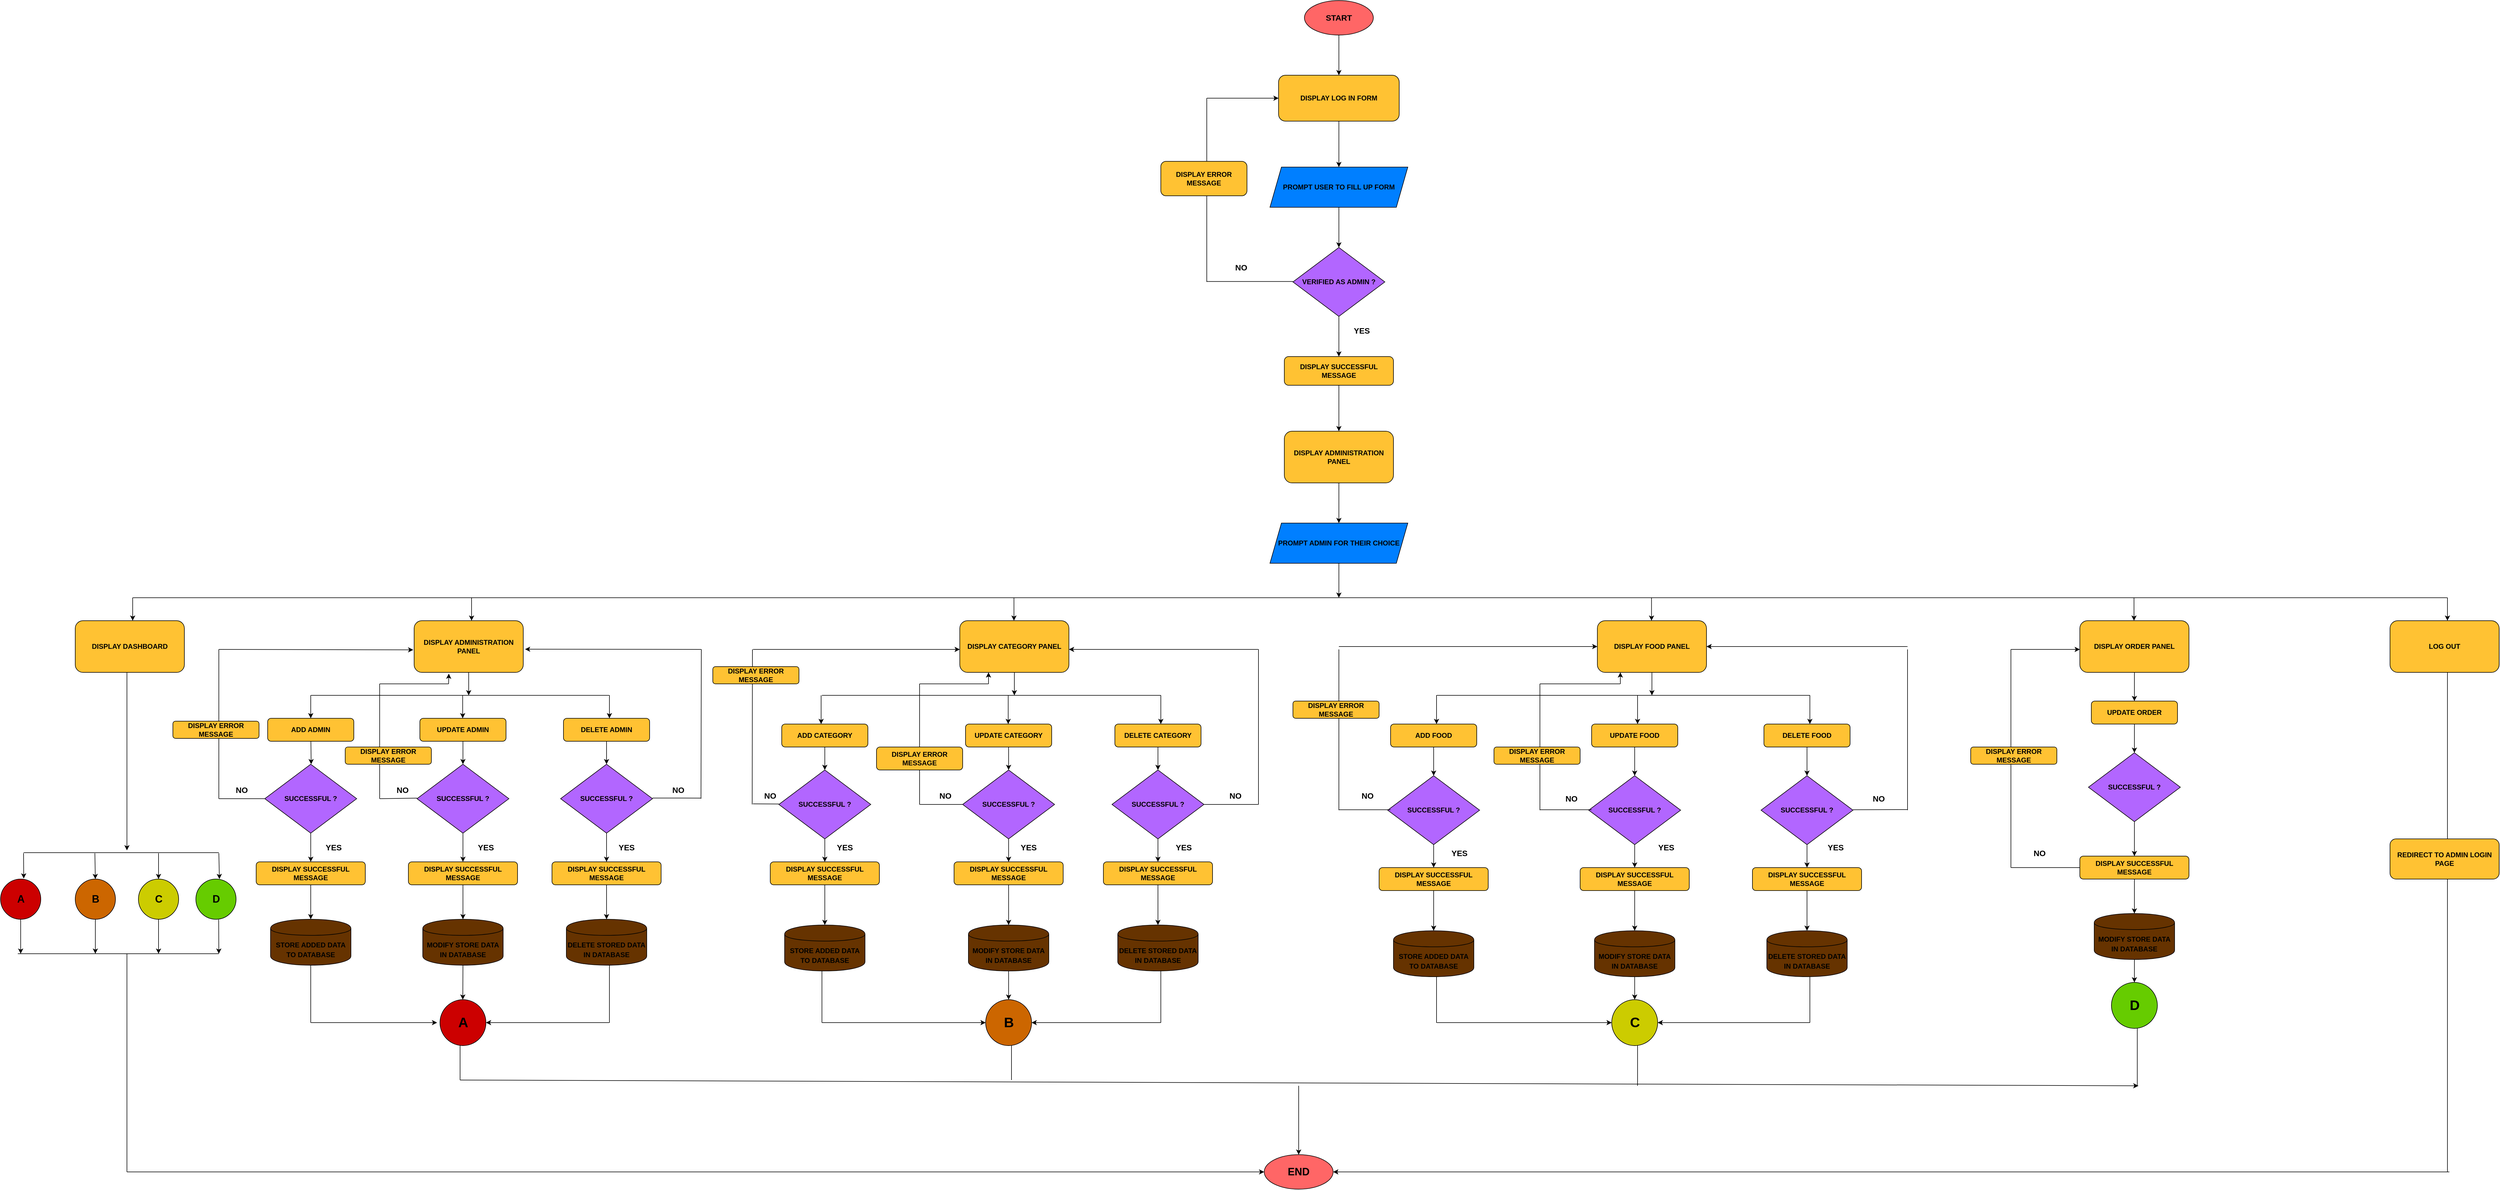 <mxfile>
    <diagram id="8y6lhMrClpbt4YpOG62P" name="Page-1">
        <mxGraphModel dx="2961" dy="549" grid="1" gridSize="10" guides="1" tooltips="1" connect="1" arrows="1" fold="1" page="1" pageScale="1" pageWidth="850" pageHeight="1100" math="0" shadow="0">
            <root>
                <mxCell id="0"/>
                <mxCell id="1" parent="0"/>
                <mxCell id="3" style="edgeStyle=none;html=1;entryX=0.5;entryY=0;entryDx=0;entryDy=0;" edge="1" parent="1" source="2" target="4">
                    <mxGeometry relative="1" as="geometry">
                        <mxPoint x="470" y="160" as="targetPoint"/>
                    </mxGeometry>
                </mxCell>
                <mxCell id="2" value="&lt;b&gt;&lt;font style=&quot;font-size: 14px;&quot;&gt;START&lt;/font&gt;&lt;/b&gt;" style="ellipse;whiteSpace=wrap;html=1;fillColor=#FF6666;" vertex="1" parent="1">
                    <mxGeometry x="1370" y="20" width="120" height="60" as="geometry"/>
                </mxCell>
                <mxCell id="5" style="edgeStyle=none;html=1;entryX=0.5;entryY=0;entryDx=0;entryDy=0;entryPerimeter=0;" edge="1" parent="1" source="4" target="6">
                    <mxGeometry relative="1" as="geometry">
                        <mxPoint x="470" y="280" as="targetPoint"/>
                    </mxGeometry>
                </mxCell>
                <mxCell id="4" value="&lt;b&gt;DISPLAY LOG IN FORM&lt;/b&gt;" style="rounded=1;whiteSpace=wrap;html=1;fillColor=#FFC233;" vertex="1" parent="1">
                    <mxGeometry x="1325" y="150" width="210" height="80" as="geometry"/>
                </mxCell>
                <mxCell id="7" style="edgeStyle=none;html=1;" edge="1" parent="1" source="6" target="8">
                    <mxGeometry relative="1" as="geometry">
                        <mxPoint x="470" y="430" as="targetPoint"/>
                    </mxGeometry>
                </mxCell>
                <mxCell id="6" value="&lt;b&gt;PROMPT USER TO FILL UP FORM&lt;/b&gt;" style="shape=parallelogram;perimeter=parallelogramPerimeter;whiteSpace=wrap;html=1;fixedSize=1;fillColor=#007FFF;" vertex="1" parent="1">
                    <mxGeometry x="1310" y="310" width="240" height="70" as="geometry"/>
                </mxCell>
                <mxCell id="20" style="edgeStyle=none;html=1;fontSize=14;entryX=0.5;entryY=0;entryDx=0;entryDy=0;" edge="1" parent="1" source="8" target="21">
                    <mxGeometry relative="1" as="geometry">
                        <mxPoint x="470" y="620" as="targetPoint"/>
                    </mxGeometry>
                </mxCell>
                <mxCell id="8" value="&lt;b&gt;VERIFIED AS ADMIN ?&lt;/b&gt;" style="rhombus;whiteSpace=wrap;html=1;fillColor=#B266FF;" vertex="1" parent="1">
                    <mxGeometry x="1350" y="450" width="160" height="120" as="geometry"/>
                </mxCell>
                <mxCell id="10" value="" style="endArrow=none;html=1;" edge="1" parent="1">
                    <mxGeometry width="50" height="50" relative="1" as="geometry">
                        <mxPoint x="1200" y="509.29" as="sourcePoint"/>
                        <mxPoint x="1350" y="509.29" as="targetPoint"/>
                    </mxGeometry>
                </mxCell>
                <mxCell id="11" value="" style="endArrow=none;html=1;" edge="1" parent="1">
                    <mxGeometry width="50" height="50" relative="1" as="geometry">
                        <mxPoint x="1200" y="510" as="sourcePoint"/>
                        <mxPoint x="1200" y="190" as="targetPoint"/>
                    </mxGeometry>
                </mxCell>
                <mxCell id="14" value="&lt;b&gt;DISPLAY ERROR MESSAGE&lt;/b&gt;" style="rounded=1;whiteSpace=wrap;html=1;fillColor=#FFC233;" vertex="1" parent="1">
                    <mxGeometry x="1120" y="300" width="150" height="60" as="geometry"/>
                </mxCell>
                <mxCell id="16" value="&lt;font style=&quot;font-size: 14px;&quot;&gt;&lt;b&gt;NO&lt;/b&gt;&lt;/font&gt;" style="text;strokeColor=none;align=center;fillColor=none;html=1;verticalAlign=middle;whiteSpace=wrap;rounded=0;" vertex="1" parent="1">
                    <mxGeometry x="1230" y="470" width="60" height="30" as="geometry"/>
                </mxCell>
                <mxCell id="23" style="edgeStyle=none;html=1;fontSize=14;entryX=0.5;entryY=0;entryDx=0;entryDy=0;" edge="1" parent="1" source="21" target="28">
                    <mxGeometry relative="1" as="geometry">
                        <mxPoint x="470" y="780" as="targetPoint"/>
                    </mxGeometry>
                </mxCell>
                <mxCell id="21" value="&lt;b&gt;DISPLAY SUCCESSFUL MESSAGE&lt;/b&gt;" style="rounded=1;whiteSpace=wrap;html=1;fillColor=#FFC233;" vertex="1" parent="1">
                    <mxGeometry x="1335" y="640" width="190" height="50" as="geometry"/>
                </mxCell>
                <mxCell id="22" value="&lt;span style=&quot;font-size: 14px;&quot;&gt;&lt;b&gt;YES&lt;/b&gt;&lt;/span&gt;" style="text;strokeColor=none;align=center;fillColor=none;html=1;verticalAlign=middle;whiteSpace=wrap;rounded=0;" vertex="1" parent="1">
                    <mxGeometry x="1440" y="580" width="60" height="30" as="geometry"/>
                </mxCell>
                <mxCell id="231" style="edgeStyle=none;html=1;fontSize=14;elbow=vertical;" edge="1" parent="1" source="26">
                    <mxGeometry relative="1" as="geometry">
                        <mxPoint x="1430" y="1060" as="targetPoint"/>
                    </mxGeometry>
                </mxCell>
                <mxCell id="26" value="&lt;b&gt;PROMPT ADMIN FOR THEIR CHOICE&lt;/b&gt;" style="shape=parallelogram;perimeter=parallelogramPerimeter;whiteSpace=wrap;html=1;fixedSize=1;fillColor=#007FFF;" vertex="1" parent="1">
                    <mxGeometry x="1310" y="930" width="240" height="70" as="geometry"/>
                </mxCell>
                <mxCell id="230" style="edgeStyle=none;html=1;fontSize=14;elbow=vertical;" edge="1" parent="1" source="28" target="26">
                    <mxGeometry relative="1" as="geometry"/>
                </mxCell>
                <mxCell id="28" value="&lt;b&gt;DISPLAY ADMINISTRATION PANEL&lt;/b&gt;" style="rounded=1;whiteSpace=wrap;html=1;fillColor=#FFC233;" vertex="1" parent="1">
                    <mxGeometry x="1335" y="770" width="190" height="90" as="geometry"/>
                </mxCell>
                <mxCell id="32" value="" style="endArrow=none;html=1;fontSize=14;" edge="1" parent="1">
                    <mxGeometry width="50" height="50" relative="1" as="geometry">
                        <mxPoint x="-670" y="1060" as="sourcePoint"/>
                        <mxPoint x="3360" y="1060" as="targetPoint"/>
                    </mxGeometry>
                </mxCell>
                <mxCell id="33" value="" style="endArrow=classic;html=1;fontSize=14;" edge="1" parent="1">
                    <mxGeometry width="50" height="50" relative="1" as="geometry">
                        <mxPoint x="-670" y="1060" as="sourcePoint"/>
                        <mxPoint x="-670" y="1100" as="targetPoint"/>
                    </mxGeometry>
                </mxCell>
                <mxCell id="273" style="edgeStyle=none;html=1;fontSize=18;elbow=vertical;" edge="1" parent="1">
                    <mxGeometry relative="1" as="geometry">
                        <mxPoint x="-680.0" y="1500" as="targetPoint"/>
                        <mxPoint x="-680" y="1180" as="sourcePoint"/>
                    </mxGeometry>
                </mxCell>
                <mxCell id="34" value="&lt;b&gt;DISPLAY DASHBOARD&lt;/b&gt;" style="rounded=1;whiteSpace=wrap;html=1;fillColor=#FFC233;" vertex="1" parent="1">
                    <mxGeometry x="-770" y="1100" width="190" height="90" as="geometry"/>
                </mxCell>
                <mxCell id="35" value="" style="endArrow=classic;html=1;fontSize=14;" edge="1" parent="1">
                    <mxGeometry width="50" height="50" relative="1" as="geometry">
                        <mxPoint x="-80" y="1060" as="sourcePoint"/>
                        <mxPoint x="-80" y="1100" as="targetPoint"/>
                    </mxGeometry>
                </mxCell>
                <mxCell id="37" style="edgeStyle=none;html=1;fontSize=14;" edge="1" parent="1" source="36">
                    <mxGeometry relative="1" as="geometry">
                        <mxPoint x="-85" y="1230" as="targetPoint"/>
                    </mxGeometry>
                </mxCell>
                <mxCell id="36" value="&lt;b&gt;DISPLAY ADMINISTRATION PANEL&lt;/b&gt;" style="rounded=1;whiteSpace=wrap;html=1;fillColor=#FFC233;" vertex="1" parent="1">
                    <mxGeometry x="-180" y="1100" width="190" height="90" as="geometry"/>
                </mxCell>
                <mxCell id="38" value="" style="endArrow=none;html=1;fontSize=14;" edge="1" parent="1">
                    <mxGeometry width="50" height="50" relative="1" as="geometry">
                        <mxPoint x="-360" y="1230" as="sourcePoint"/>
                        <mxPoint x="160" y="1230" as="targetPoint"/>
                    </mxGeometry>
                </mxCell>
                <mxCell id="39" value="" style="endArrow=classic;html=1;fontSize=14;" edge="1" parent="1">
                    <mxGeometry width="50" height="50" relative="1" as="geometry">
                        <mxPoint x="-360" y="1230" as="sourcePoint"/>
                        <mxPoint x="-360" y="1270" as="targetPoint"/>
                    </mxGeometry>
                </mxCell>
                <mxCell id="44" style="edgeStyle=none;html=1;fontSize=14;elbow=vertical;entryX=0.536;entryY=0;entryDx=0;entryDy=0;entryPerimeter=0;" edge="1" parent="1" source="40">
                    <mxGeometry relative="1" as="geometry">
                        <mxPoint x="-359.24" y="1350" as="targetPoint"/>
                    </mxGeometry>
                </mxCell>
                <mxCell id="40" value="&lt;b&gt;ADD ADMIN&lt;/b&gt;" style="rounded=1;whiteSpace=wrap;html=1;fillColor=#FFC233;" vertex="1" parent="1">
                    <mxGeometry x="-435" y="1270" width="150" height="40" as="geometry"/>
                </mxCell>
                <mxCell id="54" style="edgeStyle=none;html=1;fontSize=14;elbow=vertical;" edge="1" parent="1" source="46">
                    <mxGeometry relative="1" as="geometry">
                        <mxPoint x="-360" y="1520" as="targetPoint"/>
                    </mxGeometry>
                </mxCell>
                <mxCell id="46" value="&lt;b&gt;SUCCESSFUL ?&lt;/b&gt;" style="rhombus;whiteSpace=wrap;html=1;fillColor=#B266FF;" vertex="1" parent="1">
                    <mxGeometry x="-440" y="1350" width="160" height="120" as="geometry"/>
                </mxCell>
                <mxCell id="47" value="" style="endArrow=none;html=1;fontSize=14;elbow=vertical;" edge="1" parent="1">
                    <mxGeometry width="50" height="50" relative="1" as="geometry">
                        <mxPoint x="-520" y="1410" as="sourcePoint"/>
                        <mxPoint x="-440" y="1410" as="targetPoint"/>
                    </mxGeometry>
                </mxCell>
                <mxCell id="48" value="" style="endArrow=none;html=1;fontSize=14;elbow=vertical;" edge="1" parent="1">
                    <mxGeometry width="50" height="50" relative="1" as="geometry">
                        <mxPoint x="-520" y="1410" as="sourcePoint"/>
                        <mxPoint x="-520" y="1150" as="targetPoint"/>
                    </mxGeometry>
                </mxCell>
                <mxCell id="50" value="" style="endArrow=classic;html=1;fontSize=14;elbow=vertical;entryX=-0.008;entryY=0.564;entryDx=0;entryDy=0;entryPerimeter=0;" edge="1" parent="1" target="36">
                    <mxGeometry width="50" height="50" relative="1" as="geometry">
                        <mxPoint x="-520" y="1150" as="sourcePoint"/>
                        <mxPoint x="-470" y="1100" as="targetPoint"/>
                    </mxGeometry>
                </mxCell>
                <mxCell id="51" value="&lt;b&gt;NO&lt;/b&gt;" style="text;strokeColor=none;align=center;fillColor=none;html=1;verticalAlign=middle;whiteSpace=wrap;rounded=0;fontSize=14;" vertex="1" parent="1">
                    <mxGeometry x="-510" y="1380" width="60" height="30" as="geometry"/>
                </mxCell>
                <mxCell id="53" value="&lt;b&gt;DISPLAY ERROR MESSAGE&lt;/b&gt;" style="rounded=1;whiteSpace=wrap;html=1;fillColor=#FFC233;" vertex="1" parent="1">
                    <mxGeometry x="-600" y="1275" width="150" height="30" as="geometry"/>
                </mxCell>
                <mxCell id="57" style="edgeStyle=none;html=1;fontSize=14;elbow=vertical;" edge="1" parent="1" source="55">
                    <mxGeometry relative="1" as="geometry">
                        <mxPoint x="-360" y="1620" as="targetPoint"/>
                    </mxGeometry>
                </mxCell>
                <mxCell id="55" value="&lt;b&gt;DISPLAY SUCCESSFUL MESSAGE&lt;/b&gt;" style="rounded=1;whiteSpace=wrap;html=1;fillColor=#FFC233;" vertex="1" parent="1">
                    <mxGeometry x="-455" y="1520" width="190" height="40" as="geometry"/>
                </mxCell>
                <mxCell id="56" value="&lt;b&gt;YES&lt;/b&gt;" style="text;strokeColor=none;align=center;fillColor=none;html=1;verticalAlign=middle;whiteSpace=wrap;rounded=0;fontSize=14;" vertex="1" parent="1">
                    <mxGeometry x="-350" y="1480" width="60" height="30" as="geometry"/>
                </mxCell>
                <mxCell id="58" value="&lt;b style=&quot;font-size: 12px;&quot;&gt;STORE ADDED DATA TO DATABASE&lt;/b&gt;" style="shape=cylinder;whiteSpace=wrap;html=1;boundedLbl=1;backgroundOutline=1;fontSize=14;fillColor=#663300;" vertex="1" parent="1">
                    <mxGeometry x="-430" y="1620" width="140" height="80" as="geometry"/>
                </mxCell>
                <mxCell id="60" value="" style="endArrow=classic;html=1;fontSize=14;elbow=vertical;" edge="1" parent="1">
                    <mxGeometry width="50" height="50" relative="1" as="geometry">
                        <mxPoint x="-95.48" y="1230" as="sourcePoint"/>
                        <mxPoint x="-95.48" y="1270" as="targetPoint"/>
                    </mxGeometry>
                </mxCell>
                <mxCell id="62" style="edgeStyle=none;html=1;fontSize=14;elbow=vertical;" edge="1" parent="1" source="61">
                    <mxGeometry relative="1" as="geometry">
                        <mxPoint x="-95" y="1350" as="targetPoint"/>
                    </mxGeometry>
                </mxCell>
                <mxCell id="61" value="&lt;b&gt;UPDATE ADMIN&lt;/b&gt;" style="rounded=1;whiteSpace=wrap;html=1;fillColor=#FFC233;" vertex="1" parent="1">
                    <mxGeometry x="-170" y="1270" width="150" height="40" as="geometry"/>
                </mxCell>
                <mxCell id="71" style="edgeStyle=none;html=1;fontSize=14;elbow=vertical;" edge="1" parent="1" source="63">
                    <mxGeometry relative="1" as="geometry">
                        <mxPoint x="-95" y="1520" as="targetPoint"/>
                    </mxGeometry>
                </mxCell>
                <mxCell id="63" value="&lt;b&gt;SUCCESSFUL ?&lt;/b&gt;" style="rhombus;whiteSpace=wrap;html=1;fillColor=#B266FF;" vertex="1" parent="1">
                    <mxGeometry x="-175" y="1350" width="160" height="120" as="geometry"/>
                </mxCell>
                <mxCell id="64" value="" style="endArrow=none;html=1;fontSize=14;elbow=vertical;" edge="1" parent="1">
                    <mxGeometry width="50" height="50" relative="1" as="geometry">
                        <mxPoint x="-240" y="1410" as="sourcePoint"/>
                        <mxPoint x="-175" y="1409.05" as="targetPoint"/>
                    </mxGeometry>
                </mxCell>
                <mxCell id="65" value="" style="endArrow=none;html=1;fontSize=14;elbow=vertical;" edge="1" parent="1">
                    <mxGeometry width="50" height="50" relative="1" as="geometry">
                        <mxPoint x="-240" y="1410" as="sourcePoint"/>
                        <mxPoint x="-240" y="1210" as="targetPoint"/>
                    </mxGeometry>
                </mxCell>
                <mxCell id="67" value="" style="endArrow=none;html=1;fontSize=14;elbow=vertical;" edge="1" parent="1">
                    <mxGeometry width="50" height="50" relative="1" as="geometry">
                        <mxPoint x="-240" y="1210" as="sourcePoint"/>
                        <mxPoint x="-120" y="1210" as="targetPoint"/>
                    </mxGeometry>
                </mxCell>
                <mxCell id="68" value="" style="endArrow=classic;html=1;fontSize=14;elbow=vertical;entryX=0.318;entryY=1.024;entryDx=0;entryDy=0;entryPerimeter=0;" edge="1" parent="1" target="36">
                    <mxGeometry width="50" height="50" relative="1" as="geometry">
                        <mxPoint x="-120" y="1210" as="sourcePoint"/>
                        <mxPoint x="-70" y="1160" as="targetPoint"/>
                    </mxGeometry>
                </mxCell>
                <mxCell id="69" value="&lt;b&gt;DISPLAY ERROR MESSAGE&lt;/b&gt;" style="rounded=1;whiteSpace=wrap;html=1;fillColor=#FFC233;" vertex="1" parent="1">
                    <mxGeometry x="-300" y="1320" width="150" height="30" as="geometry"/>
                </mxCell>
                <mxCell id="70" value="&lt;b&gt;NO&lt;/b&gt;" style="text;strokeColor=none;align=center;fillColor=none;html=1;verticalAlign=middle;whiteSpace=wrap;rounded=0;fontSize=14;" vertex="1" parent="1">
                    <mxGeometry x="-230" y="1380" width="60" height="30" as="geometry"/>
                </mxCell>
                <mxCell id="73" style="edgeStyle=none;html=1;fontSize=14;elbow=vertical;" edge="1" parent="1" source="72">
                    <mxGeometry relative="1" as="geometry">
                        <mxPoint x="-95" y="1620" as="targetPoint"/>
                    </mxGeometry>
                </mxCell>
                <mxCell id="72" value="&lt;b&gt;DISPLAY SUCCESSFUL MESSAGE&lt;/b&gt;" style="rounded=1;whiteSpace=wrap;html=1;fillColor=#FFC233;" vertex="1" parent="1">
                    <mxGeometry x="-190" y="1520" width="190" height="40" as="geometry"/>
                </mxCell>
                <mxCell id="238" style="edgeStyle=none;html=1;exitX=0.5;exitY=1;exitDx=0;exitDy=0;fontSize=14;elbow=vertical;" edge="1" parent="1" source="74">
                    <mxGeometry relative="1" as="geometry">
                        <mxPoint x="-95.286" y="1760" as="targetPoint"/>
                    </mxGeometry>
                </mxCell>
                <mxCell id="74" value="&lt;b style=&quot;font-size: 12px;&quot;&gt;MODIFY STORE DATA IN DATABASE&lt;/b&gt;" style="shape=cylinder;whiteSpace=wrap;html=1;boundedLbl=1;backgroundOutline=1;fontSize=14;fillColor=#663300;" vertex="1" parent="1">
                    <mxGeometry x="-165" y="1620" width="140" height="80" as="geometry"/>
                </mxCell>
                <mxCell id="75" value="" style="endArrow=classic;html=1;fontSize=14;elbow=vertical;" edge="1" parent="1">
                    <mxGeometry width="50" height="50" relative="1" as="geometry">
                        <mxPoint x="160" y="1230" as="sourcePoint"/>
                        <mxPoint x="160" y="1270" as="targetPoint"/>
                    </mxGeometry>
                </mxCell>
                <mxCell id="77" style="edgeStyle=none;html=1;fontSize=14;elbow=vertical;" edge="1" parent="1" source="76">
                    <mxGeometry relative="1" as="geometry">
                        <mxPoint x="155" y="1350" as="targetPoint"/>
                    </mxGeometry>
                </mxCell>
                <mxCell id="76" value="&lt;b&gt;DELETE ADMIN&lt;/b&gt;" style="rounded=1;whiteSpace=wrap;html=1;fillColor=#FFC233;" vertex="1" parent="1">
                    <mxGeometry x="80" y="1270" width="150" height="40" as="geometry"/>
                </mxCell>
                <mxCell id="80" style="edgeStyle=none;html=1;fontSize=14;elbow=vertical;" edge="1" parent="1" source="78">
                    <mxGeometry relative="1" as="geometry">
                        <mxPoint x="155" y="1520" as="targetPoint"/>
                    </mxGeometry>
                </mxCell>
                <mxCell id="78" value="&lt;b&gt;SUCCESSFUL ?&lt;/b&gt;" style="rhombus;whiteSpace=wrap;html=1;fillColor=#B266FF;" vertex="1" parent="1">
                    <mxGeometry x="75" y="1350" width="160" height="120" as="geometry"/>
                </mxCell>
                <mxCell id="79" value="&lt;b&gt;YES&lt;/b&gt;" style="text;strokeColor=none;align=center;fillColor=none;html=1;verticalAlign=middle;whiteSpace=wrap;rounded=0;fontSize=14;" vertex="1" parent="1">
                    <mxGeometry x="-85" y="1480" width="60" height="30" as="geometry"/>
                </mxCell>
                <mxCell id="94" style="edgeStyle=none;html=1;fontSize=14;elbow=vertical;" edge="1" parent="1" source="81">
                    <mxGeometry relative="1" as="geometry">
                        <mxPoint x="155.0" y="1620.0" as="targetPoint"/>
                    </mxGeometry>
                </mxCell>
                <mxCell id="81" value="&lt;b&gt;DISPLAY SUCCESSFUL MESSAGE&lt;/b&gt;" style="rounded=1;whiteSpace=wrap;html=1;fillColor=#FFC233;" vertex="1" parent="1">
                    <mxGeometry x="60" y="1520" width="190" height="40" as="geometry"/>
                </mxCell>
                <mxCell id="83" value="" style="endArrow=none;html=1;fontSize=14;elbow=vertical;" edge="1" parent="1">
                    <mxGeometry width="50" height="50" relative="1" as="geometry">
                        <mxPoint x="235" y="1408.82" as="sourcePoint"/>
                        <mxPoint x="320" y="1409" as="targetPoint"/>
                        <Array as="points">
                            <mxPoint x="275" y="1408.82"/>
                        </Array>
                    </mxGeometry>
                </mxCell>
                <mxCell id="85" value="" style="endArrow=none;html=1;fontSize=14;elbow=vertical;" edge="1" parent="1">
                    <mxGeometry width="50" height="50" relative="1" as="geometry">
                        <mxPoint x="319.41" y="1410" as="sourcePoint"/>
                        <mxPoint x="320" y="1150" as="targetPoint"/>
                    </mxGeometry>
                </mxCell>
                <mxCell id="91" value="" style="endArrow=classic;html=1;fontSize=14;elbow=vertical;entryX=1.016;entryY=0.552;entryDx=0;entryDy=0;entryPerimeter=0;" edge="1" parent="1" target="36">
                    <mxGeometry width="50" height="50" relative="1" as="geometry">
                        <mxPoint x="320" y="1150" as="sourcePoint"/>
                        <mxPoint x="370" y="1100" as="targetPoint"/>
                    </mxGeometry>
                </mxCell>
                <mxCell id="92" value="&lt;b&gt;YES&lt;/b&gt;" style="text;strokeColor=none;align=center;fillColor=none;html=1;verticalAlign=middle;whiteSpace=wrap;rounded=0;fontSize=14;" vertex="1" parent="1">
                    <mxGeometry x="160" y="1480" width="60" height="30" as="geometry"/>
                </mxCell>
                <mxCell id="93" value="&lt;b&gt;NO&lt;/b&gt;" style="text;strokeColor=none;align=center;fillColor=none;html=1;verticalAlign=middle;whiteSpace=wrap;rounded=0;fontSize=14;" vertex="1" parent="1">
                    <mxGeometry x="250" y="1380" width="60" height="30" as="geometry"/>
                </mxCell>
                <mxCell id="95" value="&lt;b style=&quot;font-size: 12px;&quot;&gt;DELETE STORED DATA IN DATABASE&lt;/b&gt;" style="shape=cylinder;whiteSpace=wrap;html=1;boundedLbl=1;backgroundOutline=1;fontSize=14;fillColor=#663300;" vertex="1" parent="1">
                    <mxGeometry x="85" y="1620" width="140" height="80" as="geometry"/>
                </mxCell>
                <mxCell id="97" value="" style="endArrow=classic;html=1;fontSize=14;elbow=vertical;" edge="1" parent="1">
                    <mxGeometry width="50" height="50" relative="1" as="geometry">
                        <mxPoint x="864.29" y="1060" as="sourcePoint"/>
                        <mxPoint x="864.29" y="1100" as="targetPoint"/>
                    </mxGeometry>
                </mxCell>
                <mxCell id="100" style="edgeStyle=none;html=1;fontSize=14;elbow=vertical;" edge="1" parent="1" source="98">
                    <mxGeometry relative="1" as="geometry">
                        <mxPoint x="865" y="1230" as="targetPoint"/>
                    </mxGeometry>
                </mxCell>
                <mxCell id="98" value="&lt;b&gt;DISPLAY CATEGORY PANEL&lt;/b&gt;" style="rounded=1;whiteSpace=wrap;html=1;fillColor=#FFC233;" vertex="1" parent="1">
                    <mxGeometry x="770" y="1100" width="190" height="90" as="geometry"/>
                </mxCell>
                <mxCell id="101" value="" style="endArrow=none;html=1;fontSize=14;elbow=vertical;" edge="1" parent="1">
                    <mxGeometry width="50" height="50" relative="1" as="geometry">
                        <mxPoint x="530" y="1230" as="sourcePoint"/>
                        <mxPoint x="1120" y="1230" as="targetPoint"/>
                    </mxGeometry>
                </mxCell>
                <mxCell id="102" value="" style="endArrow=classic;html=1;fontSize=14;elbow=vertical;" edge="1" parent="1">
                    <mxGeometry width="50" height="50" relative="1" as="geometry">
                        <mxPoint x="528.57" y="1230" as="sourcePoint"/>
                        <mxPoint x="528.57" y="1280" as="targetPoint"/>
                    </mxGeometry>
                </mxCell>
                <mxCell id="104" style="edgeStyle=none;html=1;fontSize=14;elbow=vertical;" edge="1" parent="1" source="103">
                    <mxGeometry relative="1" as="geometry">
                        <mxPoint x="535" y="1360" as="targetPoint"/>
                    </mxGeometry>
                </mxCell>
                <mxCell id="103" value="&lt;b&gt;ADD CATEGORY&lt;/b&gt;" style="rounded=1;whiteSpace=wrap;html=1;fillColor=#FFC233;" vertex="1" parent="1">
                    <mxGeometry x="460" y="1280" width="150" height="40" as="geometry"/>
                </mxCell>
                <mxCell id="115" style="edgeStyle=none;html=1;fontSize=14;elbow=vertical;" edge="1" parent="1" source="105">
                    <mxGeometry relative="1" as="geometry">
                        <mxPoint x="535" y="1520" as="targetPoint"/>
                    </mxGeometry>
                </mxCell>
                <mxCell id="105" value="&lt;b&gt;SUCCESSFUL ?&lt;/b&gt;" style="rhombus;whiteSpace=wrap;html=1;fillColor=#B266FF;" vertex="1" parent="1">
                    <mxGeometry x="455" y="1360" width="160" height="120" as="geometry"/>
                </mxCell>
                <mxCell id="107" value="" style="endArrow=none;html=1;fontSize=14;elbow=vertical;" edge="1" parent="1">
                    <mxGeometry width="50" height="50" relative="1" as="geometry">
                        <mxPoint x="410" y="1419" as="sourcePoint"/>
                        <mxPoint x="455" y="1419.29" as="targetPoint"/>
                    </mxGeometry>
                </mxCell>
                <mxCell id="109" value="" style="endArrow=none;html=1;fontSize=14;elbow=vertical;" edge="1" parent="1">
                    <mxGeometry width="50" height="50" relative="1" as="geometry">
                        <mxPoint x="408.57" y="1420" as="sourcePoint"/>
                        <mxPoint x="409" y="1150" as="targetPoint"/>
                    </mxGeometry>
                </mxCell>
                <mxCell id="111" value="" style="endArrow=classic;html=1;fontSize=14;elbow=vertical;" edge="1" parent="1">
                    <mxGeometry width="50" height="50" relative="1" as="geometry">
                        <mxPoint x="410" y="1150" as="sourcePoint"/>
                        <mxPoint x="770" y="1150" as="targetPoint"/>
                    </mxGeometry>
                </mxCell>
                <mxCell id="114" value="&lt;b&gt;DISPLAY ERROR MESSAGE&lt;/b&gt;" style="rounded=1;whiteSpace=wrap;html=1;fillColor=#FFC233;" vertex="1" parent="1">
                    <mxGeometry x="340" y="1180" width="150" height="30" as="geometry"/>
                </mxCell>
                <mxCell id="120" style="edgeStyle=none;html=1;fontSize=14;elbow=vertical;" edge="1" parent="1" source="116">
                    <mxGeometry relative="1" as="geometry">
                        <mxPoint x="535" y="1630" as="targetPoint"/>
                    </mxGeometry>
                </mxCell>
                <mxCell id="116" value="&lt;b&gt;DISPLAY SUCCESSFUL MESSAGE&lt;/b&gt;" style="rounded=1;whiteSpace=wrap;html=1;fillColor=#FFC233;" vertex="1" parent="1">
                    <mxGeometry x="440" y="1520" width="190" height="40" as="geometry"/>
                </mxCell>
                <mxCell id="118" value="&lt;b&gt;NO&lt;/b&gt;" style="text;strokeColor=none;align=center;fillColor=none;html=1;verticalAlign=middle;whiteSpace=wrap;rounded=0;fontSize=14;" vertex="1" parent="1">
                    <mxGeometry x="410" y="1390" width="60" height="30" as="geometry"/>
                </mxCell>
                <mxCell id="119" value="&lt;b&gt;YES&lt;/b&gt;" style="text;strokeColor=none;align=center;fillColor=none;html=1;verticalAlign=middle;whiteSpace=wrap;rounded=0;fontSize=14;" vertex="1" parent="1">
                    <mxGeometry x="540" y="1480" width="60" height="30" as="geometry"/>
                </mxCell>
                <mxCell id="121" value="&lt;b style=&quot;font-size: 12px;&quot;&gt;STORE ADDED DATA TO DATABASE&lt;/b&gt;" style="shape=cylinder;whiteSpace=wrap;html=1;boundedLbl=1;backgroundOutline=1;fontSize=14;fillColor=#663300;" vertex="1" parent="1">
                    <mxGeometry x="465" y="1630" width="140" height="80" as="geometry"/>
                </mxCell>
                <mxCell id="124" value="" style="endArrow=classic;html=1;fontSize=14;elbow=vertical;" edge="1" parent="1">
                    <mxGeometry width="50" height="50" relative="1" as="geometry">
                        <mxPoint x="854.29" y="1230" as="sourcePoint"/>
                        <mxPoint x="854.29" y="1280" as="targetPoint"/>
                    </mxGeometry>
                </mxCell>
                <mxCell id="126" style="edgeStyle=none;html=1;fontSize=14;elbow=vertical;" edge="1" parent="1" source="125">
                    <mxGeometry relative="1" as="geometry">
                        <mxPoint x="855" y="1360" as="targetPoint"/>
                    </mxGeometry>
                </mxCell>
                <mxCell id="125" value="&lt;b&gt;UPDATE CATEGORY&lt;/b&gt;" style="rounded=1;whiteSpace=wrap;html=1;fillColor=#FFC233;" vertex="1" parent="1">
                    <mxGeometry x="780" y="1280" width="150" height="40" as="geometry"/>
                </mxCell>
                <mxCell id="136" style="edgeStyle=none;html=1;fontSize=14;elbow=vertical;" edge="1" parent="1" source="127">
                    <mxGeometry relative="1" as="geometry">
                        <mxPoint x="855" y="1520" as="targetPoint"/>
                    </mxGeometry>
                </mxCell>
                <mxCell id="127" value="&lt;b&gt;SUCCESSFUL ?&lt;/b&gt;" style="rhombus;whiteSpace=wrap;html=1;fillColor=#B266FF;" vertex="1" parent="1">
                    <mxGeometry x="775" y="1360" width="160" height="120" as="geometry"/>
                </mxCell>
                <mxCell id="131" value="" style="endArrow=none;html=1;fontSize=14;elbow=vertical;" edge="1" parent="1">
                    <mxGeometry width="50" height="50" relative="1" as="geometry">
                        <mxPoint x="700" y="1420" as="sourcePoint"/>
                        <mxPoint x="775" y="1420" as="targetPoint"/>
                    </mxGeometry>
                </mxCell>
                <mxCell id="132" value="" style="endArrow=none;html=1;fontSize=14;elbow=vertical;" edge="1" parent="1">
                    <mxGeometry width="50" height="50" relative="1" as="geometry">
                        <mxPoint x="700" y="1420" as="sourcePoint"/>
                        <mxPoint x="700" y="1210" as="targetPoint"/>
                    </mxGeometry>
                </mxCell>
                <mxCell id="133" value="" style="endArrow=none;html=1;fontSize=14;elbow=vertical;" edge="1" parent="1">
                    <mxGeometry width="50" height="50" relative="1" as="geometry">
                        <mxPoint x="700" y="1210" as="sourcePoint"/>
                        <mxPoint x="820" y="1210" as="targetPoint"/>
                    </mxGeometry>
                </mxCell>
                <mxCell id="134" value="" style="endArrow=classic;html=1;fontSize=14;elbow=vertical;" edge="1" parent="1">
                    <mxGeometry width="50" height="50" relative="1" as="geometry">
                        <mxPoint x="820" y="1210" as="sourcePoint"/>
                        <mxPoint x="820" y="1190" as="targetPoint"/>
                    </mxGeometry>
                </mxCell>
                <mxCell id="135" value="&lt;b&gt;DISPLAY ERROR MESSAGE&lt;/b&gt;" style="rounded=1;whiteSpace=wrap;html=1;fillColor=#FFC233;" vertex="1" parent="1">
                    <mxGeometry x="625" y="1320" width="150" height="40" as="geometry"/>
                </mxCell>
                <mxCell id="140" style="edgeStyle=none;html=1;fontSize=14;elbow=vertical;" edge="1" parent="1" source="137">
                    <mxGeometry relative="1" as="geometry">
                        <mxPoint x="855" y="1630" as="targetPoint"/>
                    </mxGeometry>
                </mxCell>
                <mxCell id="137" value="&lt;b&gt;DISPLAY SUCCESSFUL MESSAGE&lt;/b&gt;" style="rounded=1;whiteSpace=wrap;html=1;fillColor=#FFC233;" vertex="1" parent="1">
                    <mxGeometry x="760" y="1520" width="190" height="40" as="geometry"/>
                </mxCell>
                <mxCell id="138" value="&lt;b&gt;NO&lt;/b&gt;" style="text;strokeColor=none;align=center;fillColor=none;html=1;verticalAlign=middle;whiteSpace=wrap;rounded=0;fontSize=14;" vertex="1" parent="1">
                    <mxGeometry x="715" y="1390" width="60" height="30" as="geometry"/>
                </mxCell>
                <mxCell id="139" value="&lt;b&gt;YES&lt;/b&gt;" style="text;strokeColor=none;align=center;fillColor=none;html=1;verticalAlign=middle;whiteSpace=wrap;rounded=0;fontSize=14;" vertex="1" parent="1">
                    <mxGeometry x="860" y="1480" width="60" height="30" as="geometry"/>
                </mxCell>
                <mxCell id="246" style="edgeStyle=none;html=1;fontSize=24;elbow=vertical;" edge="1" parent="1" source="141">
                    <mxGeometry relative="1" as="geometry">
                        <mxPoint x="855" y="1760" as="targetPoint"/>
                    </mxGeometry>
                </mxCell>
                <mxCell id="141" value="&lt;b style=&quot;font-size: 12px;&quot;&gt;MODIFY STORE DATA IN DATABASE&lt;/b&gt;" style="shape=cylinder;whiteSpace=wrap;html=1;boundedLbl=1;backgroundOutline=1;fontSize=14;fillColor=#663300;" vertex="1" parent="1">
                    <mxGeometry x="785" y="1630" width="140" height="80" as="geometry"/>
                </mxCell>
                <mxCell id="142" value="" style="endArrow=classic;html=1;fontSize=14;elbow=vertical;" edge="1" parent="1">
                    <mxGeometry width="50" height="50" relative="1" as="geometry">
                        <mxPoint x="1120" y="1230" as="sourcePoint"/>
                        <mxPoint x="1120" y="1280" as="targetPoint"/>
                    </mxGeometry>
                </mxCell>
                <mxCell id="144" style="edgeStyle=none;html=1;fontSize=14;elbow=vertical;" edge="1" parent="1" source="143">
                    <mxGeometry relative="1" as="geometry">
                        <mxPoint x="1115" y="1360" as="targetPoint"/>
                    </mxGeometry>
                </mxCell>
                <mxCell id="143" value="&lt;b&gt;DELETE CATEGORY&lt;/b&gt;" style="rounded=1;whiteSpace=wrap;html=1;fillColor=#FFC233;" vertex="1" parent="1">
                    <mxGeometry x="1040" y="1280" width="150" height="40" as="geometry"/>
                </mxCell>
                <mxCell id="146" style="edgeStyle=none;html=1;fontSize=14;elbow=vertical;" edge="1" parent="1" source="145">
                    <mxGeometry relative="1" as="geometry">
                        <mxPoint x="1115" y="1520" as="targetPoint"/>
                    </mxGeometry>
                </mxCell>
                <mxCell id="145" value="&lt;b&gt;SUCCESSFUL ?&lt;/b&gt;" style="rhombus;whiteSpace=wrap;html=1;fillColor=#B266FF;" vertex="1" parent="1">
                    <mxGeometry x="1035" y="1360" width="160" height="120" as="geometry"/>
                </mxCell>
                <mxCell id="154" style="edgeStyle=none;html=1;fontSize=14;elbow=vertical;" edge="1" parent="1" source="147">
                    <mxGeometry relative="1" as="geometry">
                        <mxPoint x="1115" y="1630" as="targetPoint"/>
                    </mxGeometry>
                </mxCell>
                <mxCell id="147" value="&lt;b&gt;DISPLAY SUCCESSFUL MESSAGE&lt;/b&gt;" style="rounded=1;whiteSpace=wrap;html=1;fillColor=#FFC233;" vertex="1" parent="1">
                    <mxGeometry x="1020" y="1520" width="190" height="40" as="geometry"/>
                </mxCell>
                <mxCell id="148" value="" style="endArrow=none;html=1;fontSize=14;elbow=vertical;" edge="1" parent="1">
                    <mxGeometry width="50" height="50" relative="1" as="geometry">
                        <mxPoint x="1195" y="1420" as="sourcePoint"/>
                        <mxPoint x="1290" y="1420" as="targetPoint"/>
                    </mxGeometry>
                </mxCell>
                <mxCell id="149" value="" style="endArrow=none;html=1;fontSize=14;elbow=vertical;" edge="1" parent="1">
                    <mxGeometry width="50" height="50" relative="1" as="geometry">
                        <mxPoint x="1290" y="1420" as="sourcePoint"/>
                        <mxPoint x="1290" y="1150" as="targetPoint"/>
                    </mxGeometry>
                </mxCell>
                <mxCell id="151" value="" style="endArrow=classic;html=1;fontSize=14;elbow=vertical;" edge="1" parent="1">
                    <mxGeometry width="50" height="50" relative="1" as="geometry">
                        <mxPoint x="1290" y="1150" as="sourcePoint"/>
                        <mxPoint x="960" y="1150" as="targetPoint"/>
                    </mxGeometry>
                </mxCell>
                <mxCell id="152" value="&lt;b&gt;NO&lt;/b&gt;" style="text;strokeColor=none;align=center;fillColor=none;html=1;verticalAlign=middle;whiteSpace=wrap;rounded=0;fontSize=14;" vertex="1" parent="1">
                    <mxGeometry x="1220" y="1390" width="60" height="30" as="geometry"/>
                </mxCell>
                <mxCell id="153" value="&lt;b&gt;YES&lt;/b&gt;" style="text;strokeColor=none;align=center;fillColor=none;html=1;verticalAlign=middle;whiteSpace=wrap;rounded=0;fontSize=14;" vertex="1" parent="1">
                    <mxGeometry x="1130" y="1480" width="60" height="30" as="geometry"/>
                </mxCell>
                <mxCell id="155" value="&lt;b style=&quot;font-size: 12px;&quot;&gt;DELETE STORED DATA IN DATABASE&lt;/b&gt;" style="shape=cylinder;whiteSpace=wrap;html=1;boundedLbl=1;backgroundOutline=1;fontSize=14;fillColor=#663300;" vertex="1" parent="1">
                    <mxGeometry x="1045" y="1630" width="140" height="80" as="geometry"/>
                </mxCell>
                <mxCell id="156" value="" style="endArrow=classic;html=1;fontSize=14;elbow=vertical;" edge="1" parent="1">
                    <mxGeometry width="50" height="50" relative="1" as="geometry">
                        <mxPoint x="1974.29" y="1060" as="sourcePoint"/>
                        <mxPoint x="1974.29" y="1100" as="targetPoint"/>
                    </mxGeometry>
                </mxCell>
                <mxCell id="161" style="edgeStyle=none;html=1;fontSize=14;elbow=vertical;" edge="1" parent="1" source="157">
                    <mxGeometry relative="1" as="geometry">
                        <mxPoint x="1975" y="1230" as="targetPoint"/>
                    </mxGeometry>
                </mxCell>
                <mxCell id="157" value="&lt;b&gt;DISPLAY FOOD PANEL&lt;/b&gt;" style="rounded=1;whiteSpace=wrap;html=1;fillColor=#FFC233;" vertex="1" parent="1">
                    <mxGeometry x="1880" y="1100" width="190" height="90" as="geometry"/>
                </mxCell>
                <mxCell id="159" value="" style="endArrow=none;html=1;fontSize=14;elbow=vertical;" edge="1" parent="1">
                    <mxGeometry width="50" height="50" relative="1" as="geometry">
                        <mxPoint x="1600" y="1230" as="sourcePoint"/>
                        <mxPoint x="2250" y="1230" as="targetPoint"/>
                    </mxGeometry>
                </mxCell>
                <mxCell id="162" value="" style="endArrow=classic;html=1;fontSize=14;elbow=vertical;" edge="1" parent="1">
                    <mxGeometry width="50" height="50" relative="1" as="geometry">
                        <mxPoint x="1600" y="1230" as="sourcePoint"/>
                        <mxPoint x="1600" y="1280" as="targetPoint"/>
                    </mxGeometry>
                </mxCell>
                <mxCell id="164" style="edgeStyle=none;html=1;fontSize=14;elbow=vertical;" edge="1" parent="1" source="163">
                    <mxGeometry relative="1" as="geometry">
                        <mxPoint x="1595" y="1370" as="targetPoint"/>
                    </mxGeometry>
                </mxCell>
                <mxCell id="163" value="&lt;b&gt;ADD FOOD&lt;/b&gt;" style="rounded=1;whiteSpace=wrap;html=1;fillColor=#FFC233;" vertex="1" parent="1">
                    <mxGeometry x="1520" y="1280" width="150" height="40" as="geometry"/>
                </mxCell>
                <mxCell id="170" style="edgeStyle=none;html=1;fontSize=14;elbow=vertical;" edge="1" parent="1" source="165">
                    <mxGeometry relative="1" as="geometry">
                        <mxPoint x="1595" y="1530" as="targetPoint"/>
                    </mxGeometry>
                </mxCell>
                <mxCell id="165" value="&lt;b&gt;SUCCESSFUL ?&lt;/b&gt;" style="rhombus;whiteSpace=wrap;html=1;fillColor=#B266FF;" vertex="1" parent="1">
                    <mxGeometry x="1515" y="1370" width="160" height="120" as="geometry"/>
                </mxCell>
                <mxCell id="166" value="" style="endArrow=none;html=1;fontSize=14;elbow=vertical;" edge="1" parent="1">
                    <mxGeometry width="50" height="50" relative="1" as="geometry">
                        <mxPoint x="1430" y="1429.29" as="sourcePoint"/>
                        <mxPoint x="1520" y="1429.29" as="targetPoint"/>
                    </mxGeometry>
                </mxCell>
                <mxCell id="167" value="" style="endArrow=none;html=1;fontSize=14;elbow=vertical;" edge="1" parent="1">
                    <mxGeometry width="50" height="50" relative="1" as="geometry">
                        <mxPoint x="1430" y="1430" as="sourcePoint"/>
                        <mxPoint x="1430" y="1150" as="targetPoint"/>
                    </mxGeometry>
                </mxCell>
                <mxCell id="169" value="" style="endArrow=classic;html=1;fontSize=14;elbow=vertical;entryX=0;entryY=0.5;entryDx=0;entryDy=0;" edge="1" parent="1" target="157">
                    <mxGeometry width="50" height="50" relative="1" as="geometry">
                        <mxPoint x="1430" y="1145" as="sourcePoint"/>
                        <mxPoint x="1480" y="1100" as="targetPoint"/>
                    </mxGeometry>
                </mxCell>
                <mxCell id="199" style="edgeStyle=none;html=1;fontSize=14;elbow=vertical;" edge="1" parent="1" source="171">
                    <mxGeometry relative="1" as="geometry">
                        <mxPoint x="1595" y="1640" as="targetPoint"/>
                    </mxGeometry>
                </mxCell>
                <mxCell id="171" value="&lt;b&gt;DISPLAY SUCCESSFUL MESSAGE&lt;/b&gt;" style="rounded=1;whiteSpace=wrap;html=1;fillColor=#FFC233;" vertex="1" parent="1">
                    <mxGeometry x="1500" y="1530" width="190" height="40" as="geometry"/>
                </mxCell>
                <mxCell id="172" value="&lt;b&gt;NO&lt;/b&gt;" style="text;strokeColor=none;align=center;fillColor=none;html=1;verticalAlign=middle;whiteSpace=wrap;rounded=0;fontSize=14;" vertex="1" parent="1">
                    <mxGeometry x="1450" y="1390" width="60" height="30" as="geometry"/>
                </mxCell>
                <mxCell id="173" value="&lt;b&gt;YES&lt;/b&gt;" style="text;strokeColor=none;align=center;fillColor=none;html=1;verticalAlign=middle;whiteSpace=wrap;rounded=0;fontSize=14;" vertex="1" parent="1">
                    <mxGeometry x="1610" y="1490" width="60" height="30" as="geometry"/>
                </mxCell>
                <mxCell id="174" value="&lt;b&gt;DISPLAY ERROR MESSAGE&lt;/b&gt;" style="rounded=1;whiteSpace=wrap;html=1;fillColor=#FFC233;" vertex="1" parent="1">
                    <mxGeometry x="1350" y="1240" width="150" height="30" as="geometry"/>
                </mxCell>
                <mxCell id="175" value="" style="endArrow=classic;html=1;fontSize=14;elbow=vertical;" edge="1" parent="1">
                    <mxGeometry width="50" height="50" relative="1" as="geometry">
                        <mxPoint x="1950" y="1230" as="sourcePoint"/>
                        <mxPoint x="1950" y="1280" as="targetPoint"/>
                    </mxGeometry>
                </mxCell>
                <mxCell id="177" style="edgeStyle=none;html=1;fontSize=14;elbow=vertical;" edge="1" parent="1" source="176">
                    <mxGeometry relative="1" as="geometry">
                        <mxPoint x="1945" y="1370" as="targetPoint"/>
                    </mxGeometry>
                </mxCell>
                <mxCell id="176" value="&lt;b&gt;UPDATE FOOD&lt;/b&gt;" style="rounded=1;whiteSpace=wrap;html=1;fillColor=#FFC233;" vertex="1" parent="1">
                    <mxGeometry x="1870" y="1280" width="150" height="40" as="geometry"/>
                </mxCell>
                <mxCell id="185" style="edgeStyle=none;html=1;fontSize=14;elbow=vertical;" edge="1" parent="1" source="178">
                    <mxGeometry relative="1" as="geometry">
                        <mxPoint x="1945" y="1530" as="targetPoint"/>
                    </mxGeometry>
                </mxCell>
                <mxCell id="178" value="&lt;b&gt;SUCCESSFUL ?&lt;/b&gt;" style="rhombus;whiteSpace=wrap;html=1;fillColor=#B266FF;" vertex="1" parent="1">
                    <mxGeometry x="1865" y="1370" width="160" height="120" as="geometry"/>
                </mxCell>
                <mxCell id="180" value="" style="endArrow=none;html=1;fontSize=14;elbow=vertical;" edge="1" parent="1">
                    <mxGeometry width="50" height="50" relative="1" as="geometry">
                        <mxPoint x="1780" y="1429.29" as="sourcePoint"/>
                        <mxPoint x="1870" y="1429.29" as="targetPoint"/>
                    </mxGeometry>
                </mxCell>
                <mxCell id="181" value="" style="endArrow=none;html=1;fontSize=14;elbow=vertical;" edge="1" parent="1">
                    <mxGeometry width="50" height="50" relative="1" as="geometry">
                        <mxPoint x="1780" y="1430" as="sourcePoint"/>
                        <mxPoint x="1780" y="1210" as="targetPoint"/>
                    </mxGeometry>
                </mxCell>
                <mxCell id="182" value="" style="endArrow=none;html=1;fontSize=14;elbow=vertical;" edge="1" parent="1">
                    <mxGeometry width="50" height="50" relative="1" as="geometry">
                        <mxPoint x="1780" y="1210" as="sourcePoint"/>
                        <mxPoint x="1920" y="1210" as="targetPoint"/>
                    </mxGeometry>
                </mxCell>
                <mxCell id="183" value="" style="endArrow=classic;html=1;fontSize=14;elbow=vertical;" edge="1" parent="1">
                    <mxGeometry width="50" height="50" relative="1" as="geometry">
                        <mxPoint x="1920" y="1210" as="sourcePoint"/>
                        <mxPoint x="1920" y="1190" as="targetPoint"/>
                    </mxGeometry>
                </mxCell>
                <mxCell id="184" value="&lt;b&gt;DISPLAY ERROR MESSAGE&lt;/b&gt;" style="rounded=1;whiteSpace=wrap;html=1;fillColor=#FFC233;" vertex="1" parent="1">
                    <mxGeometry x="1700" y="1320" width="150" height="30" as="geometry"/>
                </mxCell>
                <mxCell id="200" style="edgeStyle=none;html=1;fontSize=14;elbow=vertical;" edge="1" parent="1" source="186">
                    <mxGeometry relative="1" as="geometry">
                        <mxPoint x="1945" y="1640" as="targetPoint"/>
                    </mxGeometry>
                </mxCell>
                <mxCell id="186" value="&lt;b&gt;DISPLAY SUCCESSFUL MESSAGE&lt;/b&gt;" style="rounded=1;whiteSpace=wrap;html=1;fillColor=#FFC233;" vertex="1" parent="1">
                    <mxGeometry x="1850" y="1530" width="190" height="40" as="geometry"/>
                </mxCell>
                <mxCell id="187" value="&lt;b&gt;NO&lt;/b&gt;" style="text;strokeColor=none;align=center;fillColor=none;html=1;verticalAlign=middle;whiteSpace=wrap;rounded=0;fontSize=14;" vertex="1" parent="1">
                    <mxGeometry x="1805" y="1395" width="60" height="30" as="geometry"/>
                </mxCell>
                <mxCell id="188" value="&lt;b&gt;YES&lt;/b&gt;" style="text;strokeColor=none;align=center;fillColor=none;html=1;verticalAlign=middle;whiteSpace=wrap;rounded=0;fontSize=14;" vertex="1" parent="1">
                    <mxGeometry x="1970" y="1480" width="60" height="30" as="geometry"/>
                </mxCell>
                <mxCell id="189" value="" style="endArrow=classic;html=1;fontSize=14;elbow=vertical;" edge="1" parent="1">
                    <mxGeometry width="50" height="50" relative="1" as="geometry">
                        <mxPoint x="2250" y="1230" as="sourcePoint"/>
                        <mxPoint x="2250" y="1280" as="targetPoint"/>
                    </mxGeometry>
                </mxCell>
                <mxCell id="191" style="edgeStyle=none;html=1;fontSize=14;elbow=vertical;" edge="1" parent="1" source="190">
                    <mxGeometry relative="1" as="geometry">
                        <mxPoint x="2245" y="1370" as="targetPoint"/>
                    </mxGeometry>
                </mxCell>
                <mxCell id="190" value="&lt;b&gt;DELETE FOOD&lt;/b&gt;" style="rounded=1;whiteSpace=wrap;html=1;fillColor=#FFC233;" vertex="1" parent="1">
                    <mxGeometry x="2170" y="1280" width="150" height="40" as="geometry"/>
                </mxCell>
                <mxCell id="197" style="edgeStyle=none;html=1;fontSize=14;elbow=vertical;" edge="1" parent="1" source="192">
                    <mxGeometry relative="1" as="geometry">
                        <mxPoint x="2245" y="1530" as="targetPoint"/>
                    </mxGeometry>
                </mxCell>
                <mxCell id="192" value="&lt;b&gt;SUCCESSFUL ?&lt;/b&gt;" style="rhombus;whiteSpace=wrap;html=1;fillColor=#B266FF;" vertex="1" parent="1">
                    <mxGeometry x="2165" y="1370" width="160" height="120" as="geometry"/>
                </mxCell>
                <mxCell id="193" value="" style="endArrow=none;html=1;fontSize=14;elbow=vertical;" edge="1" parent="1">
                    <mxGeometry width="50" height="50" relative="1" as="geometry">
                        <mxPoint x="2325" y="1429.29" as="sourcePoint"/>
                        <mxPoint x="2420" y="1429" as="targetPoint"/>
                    </mxGeometry>
                </mxCell>
                <mxCell id="194" value="" style="endArrow=none;html=1;fontSize=14;elbow=vertical;" edge="1" parent="1">
                    <mxGeometry width="50" height="50" relative="1" as="geometry">
                        <mxPoint x="2420" y="1430" as="sourcePoint"/>
                        <mxPoint x="2420" y="1150" as="targetPoint"/>
                    </mxGeometry>
                </mxCell>
                <mxCell id="195" value="" style="endArrow=classic;html=1;fontSize=14;elbow=vertical;entryX=1;entryY=0.5;entryDx=0;entryDy=0;" edge="1" parent="1" target="157">
                    <mxGeometry width="50" height="50" relative="1" as="geometry">
                        <mxPoint x="2420" y="1145" as="sourcePoint"/>
                        <mxPoint x="2470" y="1100" as="targetPoint"/>
                    </mxGeometry>
                </mxCell>
                <mxCell id="201" style="edgeStyle=none;html=1;fontSize=14;elbow=vertical;" edge="1" parent="1" source="198">
                    <mxGeometry relative="1" as="geometry">
                        <mxPoint x="2245" y="1640" as="targetPoint"/>
                    </mxGeometry>
                </mxCell>
                <mxCell id="198" value="&lt;b&gt;DISPLAY SUCCESSFUL MESSAGE&lt;/b&gt;" style="rounded=1;whiteSpace=wrap;html=1;fillColor=#FFC233;" vertex="1" parent="1">
                    <mxGeometry x="2150" y="1530" width="190" height="40" as="geometry"/>
                </mxCell>
                <mxCell id="202" value="&lt;b style=&quot;font-size: 12px;&quot;&gt;STORE ADDED DATA TO DATABASE&lt;/b&gt;" style="shape=cylinder;whiteSpace=wrap;html=1;boundedLbl=1;backgroundOutline=1;fontSize=14;fillColor=#663300;" vertex="1" parent="1">
                    <mxGeometry x="1525" y="1640" width="140" height="80" as="geometry"/>
                </mxCell>
                <mxCell id="253" style="edgeStyle=none;html=1;fontSize=24;elbow=vertical;" edge="1" parent="1" source="203">
                    <mxGeometry relative="1" as="geometry">
                        <mxPoint x="1945" y="1760" as="targetPoint"/>
                    </mxGeometry>
                </mxCell>
                <mxCell id="203" value="&lt;b style=&quot;font-size: 12px;&quot;&gt;MODIFY STORE DATA IN DATABASE&lt;/b&gt;" style="shape=cylinder;whiteSpace=wrap;html=1;boundedLbl=1;backgroundOutline=1;fontSize=14;fillColor=#663300;" vertex="1" parent="1">
                    <mxGeometry x="1875" y="1640" width="140" height="80" as="geometry"/>
                </mxCell>
                <mxCell id="204" value="&lt;b style=&quot;font-size: 12px;&quot;&gt;DELETE STORED DATA IN DATABASE&lt;/b&gt;" style="shape=cylinder;whiteSpace=wrap;html=1;boundedLbl=1;backgroundOutline=1;fontSize=14;fillColor=#663300;" vertex="1" parent="1">
                    <mxGeometry x="2175" y="1640" width="140" height="80" as="geometry"/>
                </mxCell>
                <mxCell id="205" value="&lt;b&gt;NO&lt;/b&gt;" style="text;strokeColor=none;align=center;fillColor=none;html=1;verticalAlign=middle;whiteSpace=wrap;rounded=0;fontSize=14;" vertex="1" parent="1">
                    <mxGeometry x="2340" y="1395" width="60" height="30" as="geometry"/>
                </mxCell>
                <mxCell id="206" value="&lt;b&gt;YES&lt;/b&gt;" style="text;strokeColor=none;align=center;fillColor=none;html=1;verticalAlign=middle;whiteSpace=wrap;rounded=0;fontSize=14;" vertex="1" parent="1">
                    <mxGeometry x="2265" y="1480" width="60" height="30" as="geometry"/>
                </mxCell>
                <mxCell id="207" value="" style="endArrow=classic;html=1;fontSize=14;elbow=vertical;" edge="1" parent="1">
                    <mxGeometry width="50" height="50" relative="1" as="geometry">
                        <mxPoint x="2814.29" y="1060" as="sourcePoint"/>
                        <mxPoint x="2814.29" y="1100" as="targetPoint"/>
                    </mxGeometry>
                </mxCell>
                <mxCell id="213" value="" style="edgeStyle=none;html=1;fontSize=14;elbow=vertical;" edge="1" parent="1" source="209">
                    <mxGeometry relative="1" as="geometry">
                        <mxPoint x="2815" y="1240" as="targetPoint"/>
                    </mxGeometry>
                </mxCell>
                <mxCell id="209" value="&lt;b&gt;DISPLAY ORDER PANEL&lt;/b&gt;" style="rounded=1;whiteSpace=wrap;html=1;fillColor=#FFC233;" vertex="1" parent="1">
                    <mxGeometry x="2720" y="1100" width="190" height="90" as="geometry"/>
                </mxCell>
                <mxCell id="214" style="edgeStyle=none;html=1;fontSize=14;elbow=vertical;" edge="1" parent="1" source="212">
                    <mxGeometry relative="1" as="geometry">
                        <mxPoint x="2815" y="1330" as="targetPoint"/>
                    </mxGeometry>
                </mxCell>
                <mxCell id="212" value="&lt;b&gt;UPDATE ORDER&lt;/b&gt;" style="rounded=1;whiteSpace=wrap;html=1;fillColor=#FFC233;" vertex="1" parent="1">
                    <mxGeometry x="2740" y="1240" width="150" height="40" as="geometry"/>
                </mxCell>
                <mxCell id="216" style="edgeStyle=none;html=1;fontSize=14;elbow=vertical;" edge="1" parent="1" source="215">
                    <mxGeometry relative="1" as="geometry">
                        <mxPoint x="2815" y="1510" as="targetPoint"/>
                    </mxGeometry>
                </mxCell>
                <mxCell id="215" value="&lt;b&gt;SUCCESSFUL ?&lt;/b&gt;" style="rhombus;whiteSpace=wrap;html=1;fillColor=#B266FF;" vertex="1" parent="1">
                    <mxGeometry x="2735" y="1330" width="160" height="120" as="geometry"/>
                </mxCell>
                <mxCell id="223" style="edgeStyle=none;html=1;fontSize=14;elbow=vertical;" edge="1" parent="1" source="217">
                    <mxGeometry relative="1" as="geometry">
                        <mxPoint x="2815" y="1610" as="targetPoint"/>
                    </mxGeometry>
                </mxCell>
                <mxCell id="217" value="&lt;b&gt;DISPLAY SUCCESSFUL MESSAGE&lt;/b&gt;" style="rounded=1;whiteSpace=wrap;html=1;fillColor=#FFC233;" vertex="1" parent="1">
                    <mxGeometry x="2720" y="1510" width="190" height="40" as="geometry"/>
                </mxCell>
                <mxCell id="218" value="" style="endArrow=none;html=1;fontSize=14;elbow=vertical;" edge="1" parent="1">
                    <mxGeometry width="50" height="50" relative="1" as="geometry">
                        <mxPoint x="2600" y="1530" as="sourcePoint"/>
                        <mxPoint x="2720" y="1530" as="targetPoint"/>
                    </mxGeometry>
                </mxCell>
                <mxCell id="219" value="" style="endArrow=none;html=1;fontSize=14;elbow=vertical;" edge="1" parent="1">
                    <mxGeometry width="50" height="50" relative="1" as="geometry">
                        <mxPoint x="2600" y="1530" as="sourcePoint"/>
                        <mxPoint x="2600" y="1150" as="targetPoint"/>
                    </mxGeometry>
                </mxCell>
                <mxCell id="220" value="" style="endArrow=classic;html=1;fontSize=14;elbow=vertical;" edge="1" parent="1">
                    <mxGeometry width="50" height="50" relative="1" as="geometry">
                        <mxPoint x="2600" y="1150" as="sourcePoint"/>
                        <mxPoint x="2720" y="1150" as="targetPoint"/>
                    </mxGeometry>
                </mxCell>
                <mxCell id="222" value="&lt;b&gt;NO&lt;/b&gt;" style="text;strokeColor=none;align=center;fillColor=none;html=1;verticalAlign=middle;whiteSpace=wrap;rounded=0;fontSize=14;" vertex="1" parent="1">
                    <mxGeometry x="2620" y="1490" width="60" height="30" as="geometry"/>
                </mxCell>
                <mxCell id="259" style="edgeStyle=none;html=1;fontSize=24;elbow=vertical;" edge="1" parent="1" source="224">
                    <mxGeometry relative="1" as="geometry">
                        <mxPoint x="2815" y="1730" as="targetPoint"/>
                    </mxGeometry>
                </mxCell>
                <mxCell id="224" value="&lt;b style=&quot;font-size: 12px;&quot;&gt;MODIFY STORE DATA IN DATABASE&lt;/b&gt;" style="shape=cylinder;whiteSpace=wrap;html=1;boundedLbl=1;backgroundOutline=1;fontSize=14;fillColor=#663300;" vertex="1" parent="1">
                    <mxGeometry x="2745" y="1610" width="140" height="80" as="geometry"/>
                </mxCell>
                <mxCell id="225" value="&lt;b&gt;DISPLAY ERROR MESSAGE&lt;/b&gt;" style="rounded=1;whiteSpace=wrap;html=1;fillColor=#FFC233;" vertex="1" parent="1">
                    <mxGeometry x="2530" y="1320" width="150" height="30" as="geometry"/>
                </mxCell>
                <mxCell id="226" value="" style="endArrow=classic;html=1;fontSize=14;elbow=vertical;" edge="1" parent="1">
                    <mxGeometry width="50" height="50" relative="1" as="geometry">
                        <mxPoint x="3360" y="1060" as="sourcePoint"/>
                        <mxPoint x="3360" y="1100" as="targetPoint"/>
                    </mxGeometry>
                </mxCell>
                <mxCell id="227" value="&lt;b&gt;LOG OUT&lt;/b&gt;" style="rounded=1;whiteSpace=wrap;html=1;fillColor=#FFC233;" vertex="1" parent="1">
                    <mxGeometry x="3260" y="1100" width="190" height="90" as="geometry"/>
                </mxCell>
                <mxCell id="234" value="" style="endArrow=classic;html=1;fontSize=14;elbow=vertical;entryX=0;entryY=0.5;entryDx=0;entryDy=0;" edge="1" parent="1" target="4">
                    <mxGeometry width="50" height="50" relative="1" as="geometry">
                        <mxPoint x="1200" y="190" as="sourcePoint"/>
                        <mxPoint x="1250" y="140" as="targetPoint"/>
                    </mxGeometry>
                </mxCell>
                <mxCell id="239" value="&lt;font style=&quot;font-size: 24px;&quot;&gt;&lt;b&gt;A&lt;/b&gt;&lt;/font&gt;" style="shape=ellipse;html=1;dashed=0;whitespace=wrap;aspect=fixed;perimeter=ellipsePerimeter;fontSize=14;fillColor=#CC0000;" vertex="1" parent="1">
                    <mxGeometry x="-135" y="1760" width="80" height="80" as="geometry"/>
                </mxCell>
                <mxCell id="240" value="" style="endArrow=none;html=1;fontSize=24;elbow=vertical;" edge="1" parent="1">
                    <mxGeometry width="50" height="50" relative="1" as="geometry">
                        <mxPoint x="-360" y="1800" as="sourcePoint"/>
                        <mxPoint x="-360" y="1700" as="targetPoint"/>
                    </mxGeometry>
                </mxCell>
                <mxCell id="241" value="" style="endArrow=classic;html=1;fontSize=24;elbow=vertical;" edge="1" parent="1">
                    <mxGeometry width="50" height="50" relative="1" as="geometry">
                        <mxPoint x="-360" y="1800" as="sourcePoint"/>
                        <mxPoint x="-140" y="1800" as="targetPoint"/>
                    </mxGeometry>
                </mxCell>
                <mxCell id="243" value="" style="endArrow=classic;html=1;fontSize=24;elbow=vertical;entryX=1;entryY=0.5;entryDx=0;entryDy=0;" edge="1" parent="1" target="239">
                    <mxGeometry width="50" height="50" relative="1" as="geometry">
                        <mxPoint x="160" y="1800" as="sourcePoint"/>
                        <mxPoint x="210" y="1750" as="targetPoint"/>
                    </mxGeometry>
                </mxCell>
                <mxCell id="244" value="" style="endArrow=none;html=1;fontSize=24;elbow=vertical;" edge="1" parent="1">
                    <mxGeometry width="50" height="50" relative="1" as="geometry">
                        <mxPoint x="160" y="1800" as="sourcePoint"/>
                        <mxPoint x="160" y="1700" as="targetPoint"/>
                    </mxGeometry>
                </mxCell>
                <mxCell id="247" value="&lt;span style=&quot;font-size: 24px;&quot;&gt;&lt;b&gt;B&lt;/b&gt;&lt;/span&gt;" style="shape=ellipse;html=1;dashed=0;whitespace=wrap;aspect=fixed;perimeter=ellipsePerimeter;fontSize=14;fillColor=#CC6600;" vertex="1" parent="1">
                    <mxGeometry x="815" y="1760" width="80" height="80" as="geometry"/>
                </mxCell>
                <mxCell id="248" value="" style="endArrow=classic;html=1;fontSize=24;elbow=vertical;entryX=0;entryY=0.5;entryDx=0;entryDy=0;" edge="1" parent="1" target="247">
                    <mxGeometry width="50" height="50" relative="1" as="geometry">
                        <mxPoint x="530" y="1800" as="sourcePoint"/>
                        <mxPoint x="580" y="1750" as="targetPoint"/>
                    </mxGeometry>
                </mxCell>
                <mxCell id="249" value="" style="endArrow=none;html=1;fontSize=24;elbow=vertical;" edge="1" parent="1">
                    <mxGeometry width="50" height="50" relative="1" as="geometry">
                        <mxPoint x="530" y="1800" as="sourcePoint"/>
                        <mxPoint x="530" y="1710" as="targetPoint"/>
                    </mxGeometry>
                </mxCell>
                <mxCell id="250" value="" style="endArrow=none;html=1;fontSize=24;elbow=vertical;" edge="1" parent="1">
                    <mxGeometry width="50" height="50" relative="1" as="geometry">
                        <mxPoint x="1120" y="1800" as="sourcePoint"/>
                        <mxPoint x="1120" y="1710" as="targetPoint"/>
                    </mxGeometry>
                </mxCell>
                <mxCell id="251" value="" style="endArrow=classic;html=1;fontSize=24;elbow=vertical;entryX=1;entryY=0.5;entryDx=0;entryDy=0;" edge="1" parent="1" target="247">
                    <mxGeometry width="50" height="50" relative="1" as="geometry">
                        <mxPoint x="1120" y="1800" as="sourcePoint"/>
                        <mxPoint x="1170" y="1750" as="targetPoint"/>
                    </mxGeometry>
                </mxCell>
                <mxCell id="254" value="&lt;span style=&quot;font-size: 24px;&quot;&gt;&lt;b&gt;C&lt;/b&gt;&lt;/span&gt;" style="shape=ellipse;html=1;dashed=0;whitespace=wrap;aspect=fixed;perimeter=ellipsePerimeter;fontSize=14;fillColor=#CCCC00;" vertex="1" parent="1">
                    <mxGeometry x="1905" y="1760" width="80" height="80" as="geometry"/>
                </mxCell>
                <mxCell id="255" value="" style="endArrow=classic;html=1;fontSize=24;elbow=vertical;entryX=0;entryY=0.5;entryDx=0;entryDy=0;" edge="1" parent="1" target="254">
                    <mxGeometry width="50" height="50" relative="1" as="geometry">
                        <mxPoint x="1600" y="1800" as="sourcePoint"/>
                        <mxPoint x="1650" y="1750" as="targetPoint"/>
                    </mxGeometry>
                </mxCell>
                <mxCell id="256" value="" style="endArrow=none;html=1;fontSize=24;elbow=vertical;" edge="1" parent="1">
                    <mxGeometry width="50" height="50" relative="1" as="geometry">
                        <mxPoint x="1600" y="1800" as="sourcePoint"/>
                        <mxPoint x="1600" y="1720" as="targetPoint"/>
                    </mxGeometry>
                </mxCell>
                <mxCell id="257" value="" style="endArrow=none;html=1;fontSize=24;elbow=vertical;" edge="1" parent="1">
                    <mxGeometry width="50" height="50" relative="1" as="geometry">
                        <mxPoint x="2250" y="1800" as="sourcePoint"/>
                        <mxPoint x="2250" y="1720" as="targetPoint"/>
                    </mxGeometry>
                </mxCell>
                <mxCell id="258" value="" style="endArrow=classic;html=1;fontSize=24;elbow=vertical;entryX=1;entryY=0.5;entryDx=0;entryDy=0;" edge="1" parent="1" target="254">
                    <mxGeometry width="50" height="50" relative="1" as="geometry">
                        <mxPoint x="2250" y="1800" as="sourcePoint"/>
                        <mxPoint x="2300" y="1750" as="targetPoint"/>
                    </mxGeometry>
                </mxCell>
                <mxCell id="260" value="&lt;span style=&quot;font-size: 24px;&quot;&gt;&lt;b&gt;D&lt;/b&gt;&lt;/span&gt;" style="shape=ellipse;html=1;dashed=0;whitespace=wrap;aspect=fixed;perimeter=ellipsePerimeter;fontSize=14;fillColor=#66CC00;" vertex="1" parent="1">
                    <mxGeometry x="2775" y="1730" width="80" height="80" as="geometry"/>
                </mxCell>
                <mxCell id="265" value="" style="endArrow=classic;html=1;fontFamily=Helvetica;fontSize=24;fontColor=default;align=center;strokeColor=default;elbow=vertical;" edge="1" parent="1">
                    <mxGeometry width="50" height="50" relative="1" as="geometry">
                        <mxPoint x="-100" y="1900" as="sourcePoint"/>
                        <mxPoint x="2822" y="1910" as="targetPoint"/>
                    </mxGeometry>
                </mxCell>
                <mxCell id="266" value="" style="endArrow=classic;html=1;fontSize=24;elbow=vertical;" edge="1" parent="1">
                    <mxGeometry width="50" height="50" relative="1" as="geometry">
                        <mxPoint x="1360" y="1910" as="sourcePoint"/>
                        <mxPoint x="1360" y="2030" as="targetPoint"/>
                    </mxGeometry>
                </mxCell>
                <mxCell id="267" value="&lt;b&gt;&lt;font style=&quot;font-size: 18px;&quot;&gt;END&lt;/font&gt;&lt;/b&gt;" style="ellipse;whiteSpace=wrap;html=1;fillColor=#FF6666;" vertex="1" parent="1">
                    <mxGeometry x="1300" y="2030" width="120" height="60" as="geometry"/>
                </mxCell>
                <mxCell id="270" value="" style="endArrow=none;html=1;fontSize=18;elbow=vertical;" edge="1" parent="1">
                    <mxGeometry width="50" height="50" relative="1" as="geometry">
                        <mxPoint x="2820" y="1910" as="sourcePoint"/>
                        <mxPoint x="2820" y="1810" as="targetPoint"/>
                    </mxGeometry>
                </mxCell>
                <mxCell id="271" value="" style="endArrow=none;html=1;fontSize=18;elbow=vertical;" edge="1" parent="1">
                    <mxGeometry width="50" height="50" relative="1" as="geometry">
                        <mxPoint x="-100" y="1900" as="sourcePoint"/>
                        <mxPoint x="-100" y="1840" as="targetPoint"/>
                    </mxGeometry>
                </mxCell>
                <mxCell id="274" value="" style="endArrow=none;html=1;fontSize=18;elbow=vertical;" edge="1" parent="1">
                    <mxGeometry width="50" height="50" relative="1" as="geometry">
                        <mxPoint x="-860" y="1504" as="sourcePoint"/>
                        <mxPoint x="-520" y="1504" as="targetPoint"/>
                    </mxGeometry>
                </mxCell>
                <mxCell id="275" value="" style="endArrow=classic;html=1;fontSize=18;elbow=vertical;entryX=0.576;entryY=-0.014;entryDx=0;entryDy=0;entryPerimeter=0;" edge="1" parent="1" target="276">
                    <mxGeometry width="50" height="50" relative="1" as="geometry">
                        <mxPoint x="-860" y="1505" as="sourcePoint"/>
                        <mxPoint x="-845.83" y="1555" as="targetPoint"/>
                    </mxGeometry>
                </mxCell>
                <mxCell id="306" style="edgeStyle=none;html=1;fontSize=24;elbow=vertical;" edge="1" parent="1" source="276">
                    <mxGeometry relative="1" as="geometry">
                        <mxPoint x="-865" y="1680" as="targetPoint"/>
                    </mxGeometry>
                </mxCell>
                <mxCell id="276" value="&lt;b&gt;A&lt;/b&gt;" style="shape=ellipse;html=1;dashed=0;whitespace=wrap;aspect=fixed;perimeter=ellipsePerimeter;fontSize=18;fillColor=#CC0000;" vertex="1" parent="1">
                    <mxGeometry x="-900" y="1550" width="70" height="70" as="geometry"/>
                </mxCell>
                <mxCell id="277" value="" style="endArrow=classic;html=1;fontSize=18;elbow=vertical;entryX=0.5;entryY=0;entryDx=0;entryDy=0;" edge="1" parent="1" target="278">
                    <mxGeometry width="50" height="50" relative="1" as="geometry">
                        <mxPoint x="-735.83" y="1505" as="sourcePoint"/>
                        <mxPoint x="-735.83" y="1555" as="targetPoint"/>
                    </mxGeometry>
                </mxCell>
                <mxCell id="304" style="edgeStyle=none;html=1;fontSize=24;elbow=vertical;" edge="1" parent="1" source="278">
                    <mxGeometry relative="1" as="geometry">
                        <mxPoint x="-735" y="1680" as="targetPoint"/>
                    </mxGeometry>
                </mxCell>
                <mxCell id="278" value="&lt;b&gt;B&lt;/b&gt;" style="shape=ellipse;html=1;dashed=0;whitespace=wrap;aspect=fixed;perimeter=ellipsePerimeter;fontSize=18;fillColor=#CC6600;" vertex="1" parent="1">
                    <mxGeometry x="-770" y="1550" width="70" height="70" as="geometry"/>
                </mxCell>
                <mxCell id="279" value="" style="endArrow=classic;html=1;fontSize=18;elbow=vertical;entryX=0.5;entryY=0;entryDx=0;entryDy=0;" edge="1" parent="1" target="280">
                    <mxGeometry width="50" height="50" relative="1" as="geometry">
                        <mxPoint x="-625" y="1505" as="sourcePoint"/>
                        <mxPoint x="-635.83" y="1555" as="targetPoint"/>
                    </mxGeometry>
                </mxCell>
                <mxCell id="305" style="edgeStyle=none;html=1;fontSize=24;elbow=vertical;" edge="1" parent="1" source="280">
                    <mxGeometry relative="1" as="geometry">
                        <mxPoint x="-625" y="1680" as="targetPoint"/>
                    </mxGeometry>
                </mxCell>
                <mxCell id="280" value="&lt;b&gt;C&lt;/b&gt;" style="shape=ellipse;html=1;dashed=0;whitespace=wrap;aspect=fixed;perimeter=ellipsePerimeter;fontSize=18;fillColor=#CCCC00;" vertex="1" parent="1">
                    <mxGeometry x="-660" y="1550" width="70" height="70" as="geometry"/>
                </mxCell>
                <mxCell id="281" value="" style="endArrow=classic;html=1;fontSize=18;elbow=vertical;" edge="1" parent="1">
                    <mxGeometry width="50" height="50" relative="1" as="geometry">
                        <mxPoint x="-520" y="1505" as="sourcePoint"/>
                        <mxPoint x="-519" y="1550" as="targetPoint"/>
                    </mxGeometry>
                </mxCell>
                <mxCell id="307" style="edgeStyle=none;html=1;fontSize=24;elbow=vertical;exitX=0.567;exitY=1.005;exitDx=0;exitDy=0;exitPerimeter=0;" edge="1" parent="1" source="282">
                    <mxGeometry relative="1" as="geometry">
                        <mxPoint x="-520" y="1680" as="targetPoint"/>
                    </mxGeometry>
                </mxCell>
                <mxCell id="282" value="&lt;b&gt;D&lt;/b&gt;" style="shape=ellipse;html=1;dashed=0;whitespace=wrap;aspect=fixed;perimeter=ellipsePerimeter;fontSize=18;fillColor=#66CC00;" vertex="1" parent="1">
                    <mxGeometry x="-560" y="1550" width="70" height="70" as="geometry"/>
                </mxCell>
                <mxCell id="287" value="" style="endArrow=none;html=1;fontSize=18;elbow=vertical;" edge="1" parent="1">
                    <mxGeometry width="50" height="50" relative="1" as="geometry">
                        <mxPoint x="-870" y="1680" as="sourcePoint"/>
                        <mxPoint x="-520" y="1680" as="targetPoint"/>
                    </mxGeometry>
                </mxCell>
                <mxCell id="289" value="" style="endArrow=none;html=1;fontSize=18;elbow=vertical;" edge="1" parent="1">
                    <mxGeometry width="50" height="50" relative="1" as="geometry">
                        <mxPoint x="-680" y="2060" as="sourcePoint"/>
                        <mxPoint x="-680" y="1680" as="targetPoint"/>
                    </mxGeometry>
                </mxCell>
                <mxCell id="291" value="" style="endArrow=classic;html=1;fontSize=18;elbow=vertical;entryX=0;entryY=0.5;entryDx=0;entryDy=0;" edge="1" parent="1" target="267">
                    <mxGeometry width="50" height="50" relative="1" as="geometry">
                        <mxPoint x="-680" y="2060" as="sourcePoint"/>
                        <mxPoint x="-630" y="2010" as="targetPoint"/>
                    </mxGeometry>
                </mxCell>
                <mxCell id="292" value="" style="endArrow=none;html=1;fontSize=18;elbow=vertical;" edge="1" parent="1">
                    <mxGeometry width="50" height="50" relative="1" as="geometry">
                        <mxPoint x="3360" y="2060" as="sourcePoint"/>
                        <mxPoint x="3360" y="1190" as="targetPoint"/>
                    </mxGeometry>
                </mxCell>
                <mxCell id="293" value="" style="endArrow=classic;html=1;fontSize=18;elbow=vertical;entryX=1;entryY=0.5;entryDx=0;entryDy=0;" edge="1" parent="1" target="267">
                    <mxGeometry width="50" height="50" relative="1" as="geometry">
                        <mxPoint x="3363.333" y="2060" as="sourcePoint"/>
                        <mxPoint x="1690" y="2000" as="targetPoint"/>
                    </mxGeometry>
                </mxCell>
                <mxCell id="294" value="" style="endArrow=none;html=1;fontSize=18;elbow=vertical;" edge="1" parent="1">
                    <mxGeometry width="50" height="50" relative="1" as="geometry">
                        <mxPoint x="860" y="1900" as="sourcePoint"/>
                        <mxPoint x="860" y="1840" as="targetPoint"/>
                    </mxGeometry>
                </mxCell>
                <mxCell id="295" value="" style="endArrow=none;html=1;fontSize=18;elbow=vertical;" edge="1" parent="1">
                    <mxGeometry width="50" height="50" relative="1" as="geometry">
                        <mxPoint x="1950" y="1910" as="sourcePoint"/>
                        <mxPoint x="1950" y="1840" as="targetPoint"/>
                    </mxGeometry>
                </mxCell>
                <mxCell id="311" value="&lt;b&gt;REDIRECT TO ADMIN LOGIN PAGE&lt;/b&gt;" style="rounded=1;whiteSpace=wrap;html=1;fillColor=#FFC233;" vertex="1" parent="1">
                    <mxGeometry x="3260" y="1480" width="190" height="70" as="geometry"/>
                </mxCell>
            </root>
        </mxGraphModel>
    </diagram>
</mxfile>